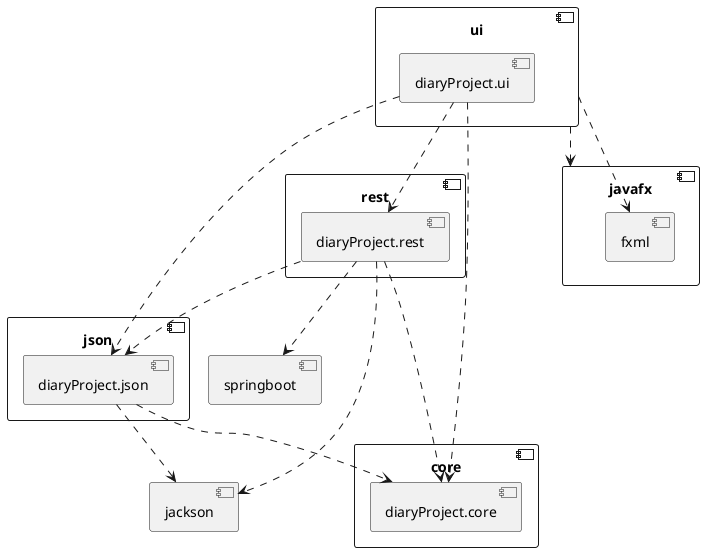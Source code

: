 @startuml
component core{
 [diaryProject.core]
}

component ui{
  [diaryProject.ui]
}

component javafx{
  [fxml]
}

component rest{
  [diaryProject.rest]
}

component json{
  [diaryProject.json]
}

component jackson{
}

component springboot{
}

diaryProject.rest ..> diaryProject.json
diaryProject.rest ..> diaryProject.core
diaryProject.rest ..> jackson
diaryProject.rest ..> springboot
diaryProject.json ..> diaryProject.core
diaryProject.json ..> jackson
ui ..> javafx
ui ..> fxml
diaryProject.ui ..> diaryProject.core
diaryProject.ui ..> diaryProject.json
diaryProject.ui ..> diaryProject.rest
@enduml
